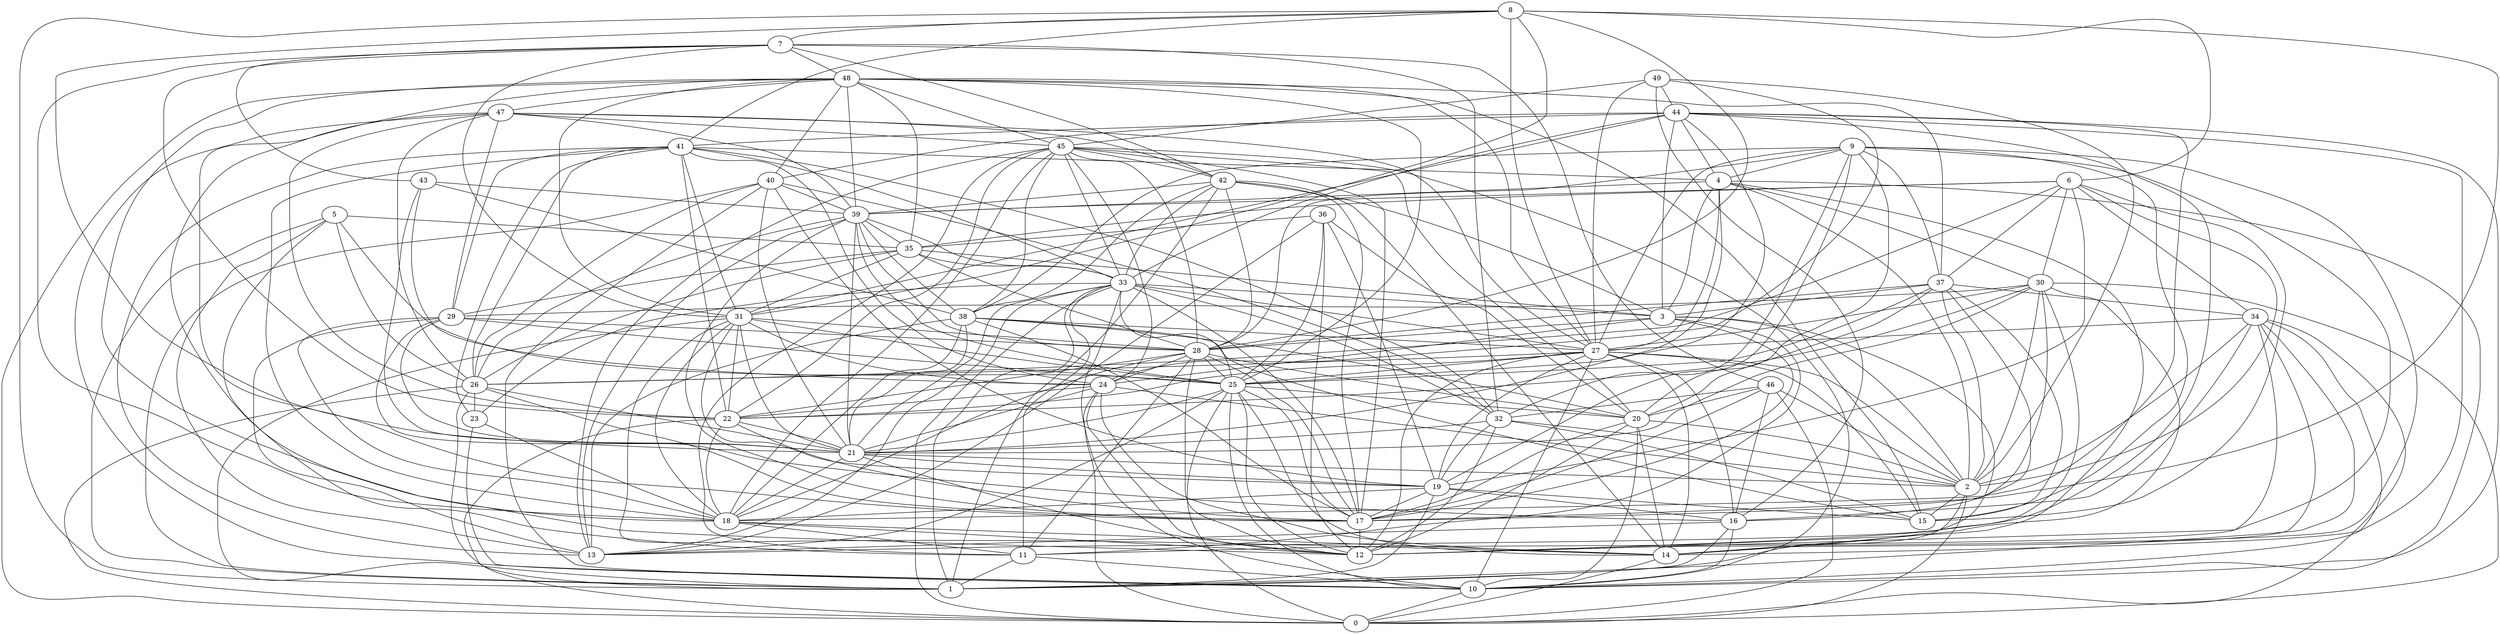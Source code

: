 digraph GG_graph {

subgraph G_graph {
edge [color = black]
"32" -> "12" [dir = none]
"32" -> "2" [dir = none]
"26" -> "1" [dir = none]
"26" -> "0" [dir = none]
"29" -> "16" [dir = none]
"29" -> "28" [dir = none]
"29" -> "21" [dir = none]
"47" -> "26" [dir = none]
"47" -> "42" [dir = none]
"47" -> "22" [dir = none]
"16" -> "10" [dir = none]
"43" -> "39" [dir = none]
"43" -> "38" [dir = none]
"43" -> "21" [dir = none]
"20" -> "10" [dir = none]
"20" -> "12" [dir = none]
"4" -> "39" [dir = none]
"4" -> "27" [dir = none]
"38" -> "21" [dir = none]
"38" -> "27" [dir = none]
"38" -> "20" [dir = none]
"49" -> "27" [dir = none]
"49" -> "45" [dir = none]
"49" -> "2" [dir = none]
"49" -> "16" [dir = none]
"42" -> "33" [dir = none]
"42" -> "17" [dir = none]
"42" -> "28" [dir = none]
"42" -> "3" [dir = none]
"42" -> "14" [dir = none]
"11" -> "10" [dir = none]
"11" -> "1" [dir = none]
"39" -> "17" [dir = none]
"39" -> "21" [dir = none]
"39" -> "25" [dir = none]
"39" -> "38" [dir = none]
"22" -> "18" [dir = none]
"22" -> "21" [dir = none]
"35" -> "26" [dir = none]
"35" -> "28" [dir = none]
"35" -> "3" [dir = none]
"27" -> "19" [dir = none]
"27" -> "2" [dir = none]
"27" -> "25" [dir = none]
"27" -> "16" [dir = none]
"27" -> "12" [dir = none]
"27" -> "15" [dir = none]
"5" -> "11" [dir = none]
"5" -> "26" [dir = none]
"5" -> "35" [dir = none]
"5" -> "13" [dir = none]
"5" -> "1" [dir = none]
"44" -> "13" [dir = none]
"44" -> "14" [dir = none]
"44" -> "10" [dir = none]
"44" -> "25" [dir = none]
"44" -> "31" [dir = none]
"44" -> "33" [dir = none]
"44" -> "4" [dir = none]
"44" -> "18" [dir = none]
"44" -> "3" [dir = none]
"24" -> "2" [dir = none]
"24" -> "22" [dir = none]
"24" -> "12" [dir = none]
"31" -> "21" [dir = none]
"31" -> "19" [dir = none]
"31" -> "28" [dir = none]
"31" -> "25" [dir = none]
"41" -> "13" [dir = none]
"41" -> "32" [dir = none]
"41" -> "29" [dir = none]
"41" -> "26" [dir = none]
"41" -> "31" [dir = none]
"28" -> "22" [dir = none]
"28" -> "12" [dir = none]
"28" -> "18" [dir = none]
"28" -> "24" [dir = none]
"46" -> "32" [dir = none]
"46" -> "2" [dir = none]
"46" -> "0" [dir = none]
"10" -> "0" [dir = none]
"7" -> "18" [dir = none]
"7" -> "46" [dir = none]
"7" -> "22" [dir = none]
"48" -> "45" [dir = none]
"48" -> "47" [dir = none]
"48" -> "37" [dir = none]
"48" -> "25" [dir = none]
"48" -> "15" [dir = none]
"48" -> "31" [dir = none]
"48" -> "17" [dir = none]
"18" -> "14" [dir = none]
"18" -> "12" [dir = none]
"40" -> "26" [dir = none]
"40" -> "10" [dir = none]
"40" -> "39" [dir = none]
"36" -> "25" [dir = none]
"36" -> "12" [dir = none]
"36" -> "35" [dir = none]
"9" -> "4" [dir = none]
"9" -> "15" [dir = none]
"9" -> "28" [dir = none]
"9" -> "38" [dir = none]
"9" -> "12" [dir = none]
"9" -> "19" [dir = none]
"9" -> "11" [dir = none]
"9" -> "37" [dir = none]
"9" -> "32" [dir = none]
"25" -> "13" [dir = none]
"25" -> "0" [dir = none]
"25" -> "14" [dir = none]
"2" -> "15" [dir = none]
"8" -> "31" [dir = none]
"8" -> "28" [dir = none]
"8" -> "1" [dir = none]
"37" -> "20" [dir = none]
"37" -> "2" [dir = none]
"37" -> "28" [dir = none]
"34" -> "16" [dir = none]
"34" -> "12" [dir = none]
"19" -> "18" [dir = none]
"33" -> "17" [dir = none]
"33" -> "27" [dir = none]
"33" -> "23" [dir = none]
"33" -> "1" [dir = none]
"33" -> "3" [dir = none]
"33" -> "21" [dir = none]
"33" -> "0" [dir = none]
"33" -> "10" [dir = none]
"6" -> "30" [dir = none]
"6" -> "2" [dir = none]
"6" -> "34" [dir = none]
"6" -> "39" [dir = none]
"30" -> "0" [dir = none]
"30" -> "2" [dir = none]
"30" -> "12" [dir = none]
"30" -> "22" [dir = none]
"45" -> "13" [dir = none]
"45" -> "18" [dir = none]
"3" -> "24" [dir = none]
"3" -> "11" [dir = none]
"3" -> "28" [dir = none]
"3" -> "17" [dir = none]
"3" -> "2" [dir = none]
"21" -> "19" [dir = none]
"23" -> "18" [dir = none]
"23" -> "10" [dir = none]
"20" -> "2" [dir = none]
"45" -> "11" [dir = none]
"4" -> "21" [dir = none]
"34" -> "1" [dir = none]
"25" -> "21" [dir = none]
"33" -> "32" [dir = none]
"19" -> "16" [dir = none]
"14" -> "0" [dir = none]
"40" -> "19" [dir = none]
"37" -> "34" [dir = none]
"9" -> "20" [dir = none]
"37" -> "3" [dir = none]
"39" -> "26" [dir = none]
"8" -> "41" [dir = none]
"8" -> "17" [dir = none]
"6" -> "19" [dir = none]
"39" -> "28" [dir = none]
"47" -> "29" [dir = none]
"21" -> "2" [dir = none]
"40" -> "21" [dir = none]
"8" -> "21" [dir = none]
"20" -> "14" [dir = none]
"30" -> "14" [dir = none]
"25" -> "20" [dir = none]
"8" -> "27" [dir = none]
"45" -> "20" [dir = none]
"30" -> "29" [dir = none]
"17" -> "12" [dir = none]
"31" -> "14" [dir = none]
"34" -> "2" [dir = none]
"45" -> "28" [dir = none]
"48" -> "0" [dir = none]
"22" -> "17" [dir = none]
"7" -> "32" [dir = none]
"38" -> "13" [dir = none]
"28" -> "11" [dir = none]
"41" -> "24" [dir = none]
"36" -> "19" [dir = none]
"24" -> "14" [dir = none]
"8" -> "7" [dir = none]
"33" -> "25" [dir = none]
"31" -> "24" [dir = none]
"34" -> "10" [dir = none]
"42" -> "39" [dir = none]
"35" -> "33" [dir = none]
"9" -> "27" [dir = none]
"21" -> "12" [dir = none]
"26" -> "21" [dir = none]
"19" -> "15" [dir = none]
"19" -> "17" [dir = none]
"46" -> "17" [dir = none]
"43" -> "24" [dir = none]
"29" -> "13" [dir = none]
"45" -> "24" [dir = none]
"47" -> "12" [dir = none]
"33" -> "11" [dir = none]
"16" -> "1" [dir = none]
"3" -> "14" [dir = none]
"39" -> "13" [dir = none]
"30" -> "27" [dir = none]
"24" -> "0" [dir = none]
"27" -> "10" [dir = none]
"45" -> "42" [dir = none]
"4" -> "12" [dir = none]
"44" -> "40" [dir = none]
"42" -> "1" [dir = none]
"41" -> "22" [dir = none]
"35" -> "31" [dir = none]
"36" -> "13" [dir = none]
"7" -> "43" [dir = none]
"19" -> "1" [dir = none]
"31" -> "1" [dir = none]
"22" -> "0" [dir = none]
"31" -> "22" [dir = none]
"4" -> "3" [dir = none]
"44" -> "41" [dir = none]
"28" -> "25" [dir = none]
"41" -> "23" [dir = none]
"32" -> "15" [dir = none]
"27" -> "22" [dir = none]
"27" -> "26" [dir = none]
"47" -> "45" [dir = none]
"21" -> "18" [dir = none]
"47" -> "27" [dir = none]
"48" -> "39" [dir = none]
"41" -> "33" [dir = none]
"25" -> "17" [dir = none]
"45" -> "38" [dir = none]
"47" -> "10" [dir = none]
"36" -> "20" [dir = none]
"42" -> "38" [dir = none]
"6" -> "37" [dir = none]
"2" -> "1" [dir = none]
"45" -> "10" [dir = none]
"41" -> "4" [dir = none]
"34" -> "14" [dir = none]
"26" -> "23" [dir = none]
"37" -> "16" [dir = none]
"8" -> "6" [dir = none]
"48" -> "35" [dir = none]
"24" -> "21" [dir = none]
"27" -> "14" [dir = none]
"6" -> "15" [dir = none]
"41" -> "18" [dir = none]
"37" -> "15" [dir = none]
"34" -> "27" [dir = none]
"39" -> "35" [dir = none]
"40" -> "1" [dir = none]
"45" -> "33" [dir = none]
"16" -> "13" [dir = none]
"18" -> "11" [dir = none]
"5" -> "25" [dir = none]
"33" -> "13" [dir = none]
"49" -> "24" [dir = none]
"7" -> "31" [dir = none]
"28" -> "17" [dir = none]
"47" -> "39" [dir = none]
"46" -> "20" [dir = none]
"7" -> "42" [dir = none]
"30" -> "17" [dir = none]
"4" -> "10" [dir = none]
"6" -> "35" [dir = none]
"49" -> "44" [dir = none]
"30" -> "21" [dir = none]
"6" -> "26" [dir = none]
"32" -> "19" [dir = none]
"25" -> "10" [dir = none]
"4" -> "2" [dir = none]
"39" -> "33" [dir = none]
"32" -> "21" [dir = none]
"26" -> "17" [dir = none]
"34" -> "0" [dir = none]
"29" -> "18" [dir = none]
"29" -> "25" [dir = none]
"38" -> "18" [dir = none]
"48" -> "27" [dir = none]
"2" -> "0" [dir = none]
"25" -> "12" [dir = none]
"20" -> "17" [dir = none]
"38" -> "15" [dir = none]
"4" -> "30" [dir = none]
"45" -> "22" [dir = none]
"7" -> "48" [dir = none]
"45" -> "17" [dir = none]
"35" -> "29" [dir = none]
"48" -> "18" [dir = none]
"40" -> "32" [dir = none]
"31" -> "18" [dir = none]
"37" -> "25" [dir = none]
"48" -> "40" [dir = none]
"38" -> "17" [dir = none]
"28" -> "20" [dir = none]
"46" -> "16" [dir = none]
}

}
